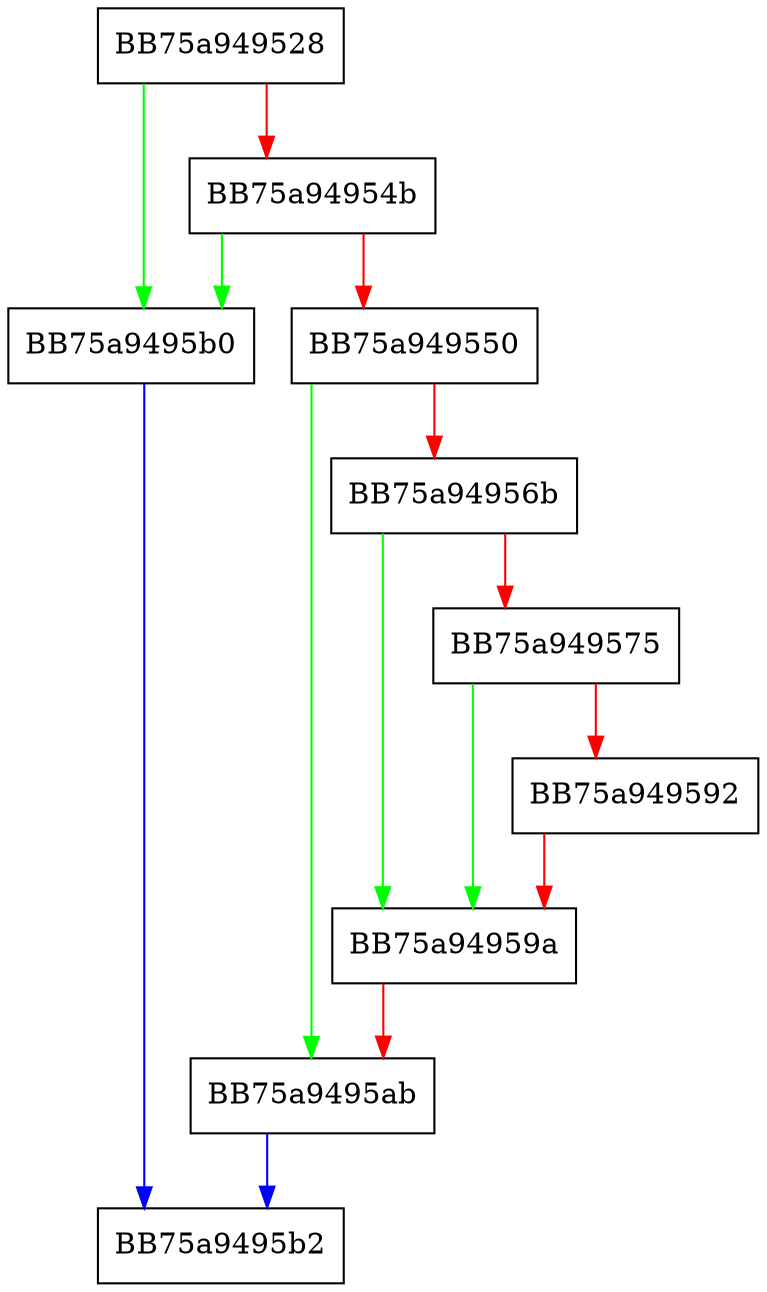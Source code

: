 digraph revert_temp_cfi {
  node [shape="box"];
  graph [splines=ortho];
  BB75a949528 -> BB75a9495b0 [color="green"];
  BB75a949528 -> BB75a94954b [color="red"];
  BB75a94954b -> BB75a9495b0 [color="green"];
  BB75a94954b -> BB75a949550 [color="red"];
  BB75a949550 -> BB75a9495ab [color="green"];
  BB75a949550 -> BB75a94956b [color="red"];
  BB75a94956b -> BB75a94959a [color="green"];
  BB75a94956b -> BB75a949575 [color="red"];
  BB75a949575 -> BB75a94959a [color="green"];
  BB75a949575 -> BB75a949592 [color="red"];
  BB75a949592 -> BB75a94959a [color="red"];
  BB75a94959a -> BB75a9495ab [color="red"];
  BB75a9495ab -> BB75a9495b2 [color="blue"];
  BB75a9495b0 -> BB75a9495b2 [color="blue"];
}